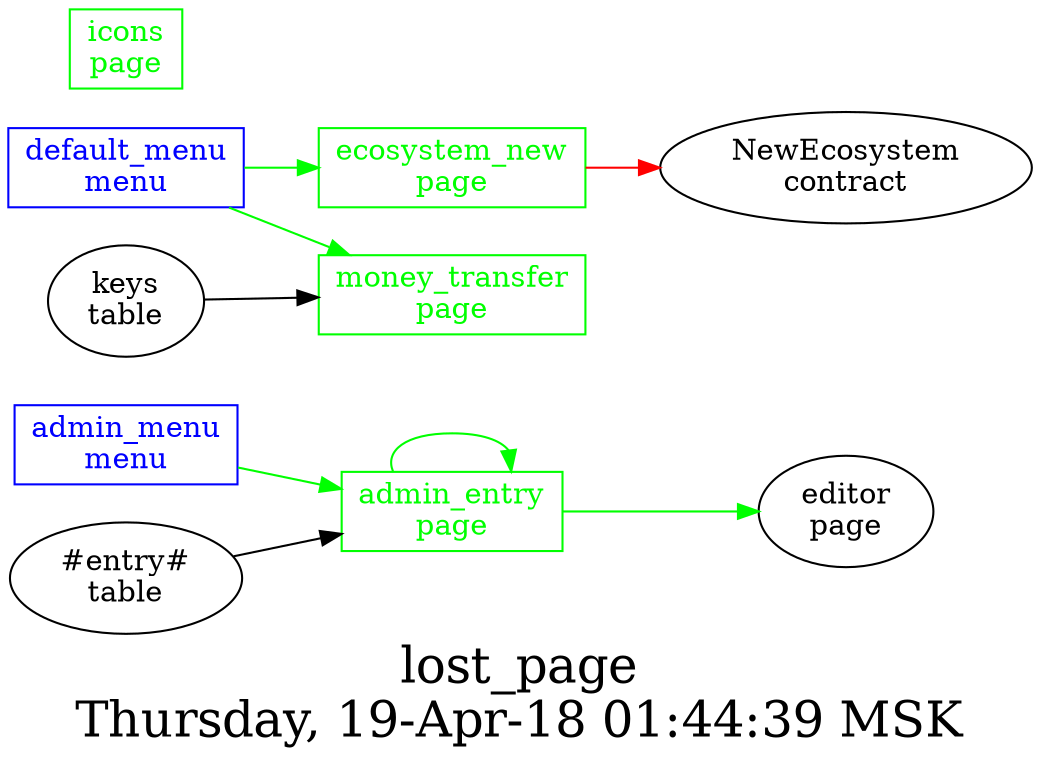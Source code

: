 digraph G {
graph [
  fontsize="24";
  label="lost_page\nThursday, 19-Apr-18 01:44:39 MSK";
  nojustify=true;
  ordering=out;
  rankdir=LR;
  size="30";
];
"admin_menu\nmenu" -> "admin_entry\npage"  [ color=green ]
"admin_menu\nmenu" [color=blue, fontcolor=blue, group=menus, shape=record];
"default_menu\nmenu" -> "ecosystem_new\npage"  [ color=green ]
"default_menu\nmenu" -> "money_transfer\npage"  [ color=green ]
"default_menu\nmenu" [color=blue, fontcolor=blue, group=menus, shape=record];
"#entry#\ntable" -> "admin_entry\npage"  [ color="" ]
"admin_entry\npage" -> "admin_entry\npage"  [ color=green ]
"admin_entry\npage" -> "editor\npage"  [ color=green ]
"admin_entry\npage" [color=green, fontcolor=green, group=pages, shape=record];
"ecosystem_new\npage" -> "NewEcosystem\ncontract"  [ color=red ]
"ecosystem_new\npage" [color=green, fontcolor=green, group=pages, shape=record];
"icons\npage" [color=green, fontcolor=green, group=pages, shape=record];
"keys\ntable" -> "money_transfer\npage"  [ color="" ]
"money_transfer\npage" [color=green, fontcolor=green, group=pages, shape=record];
}

